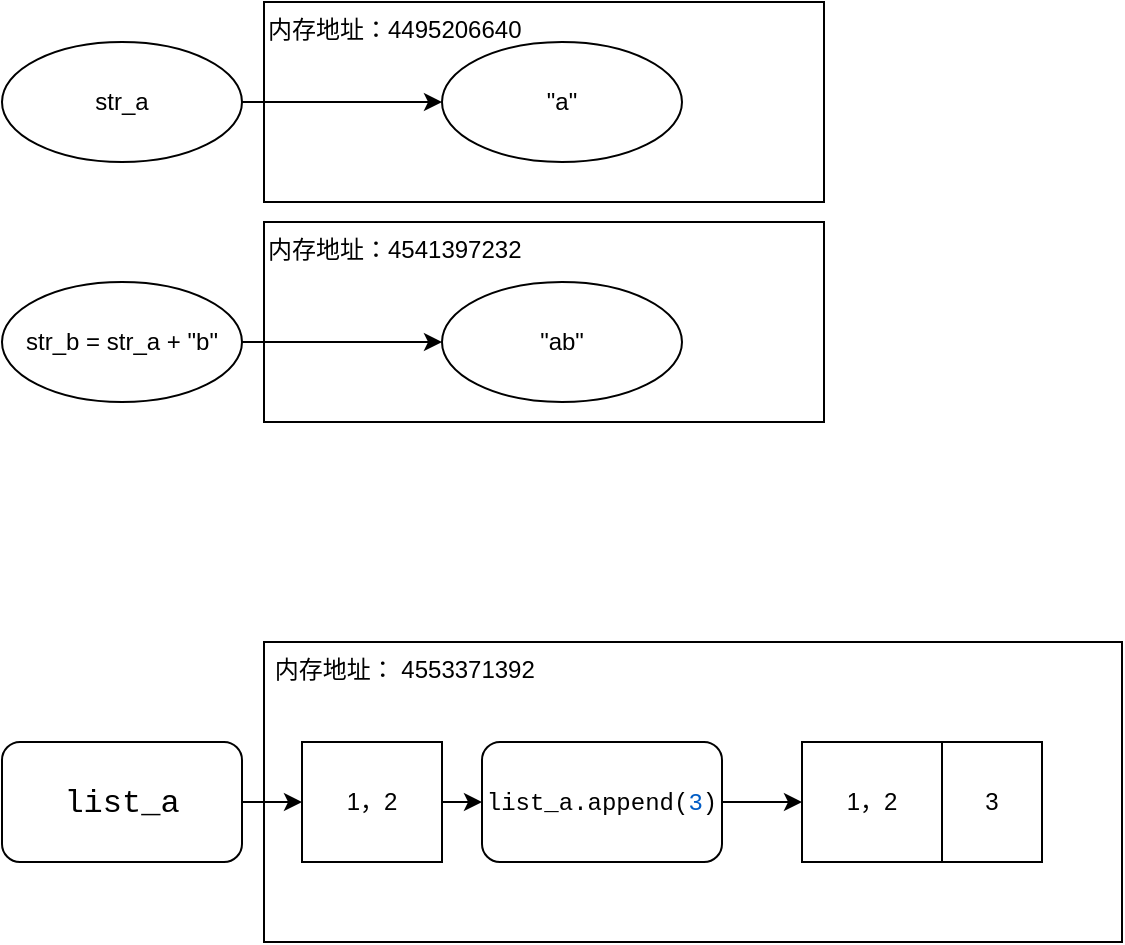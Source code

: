 <mxfile>
    <diagram id="YgnuVLffB1klH_Mxs7vr" name="Page-1">
        <mxGraphModel dx="831" dy="834" grid="1" gridSize="10" guides="1" tooltips="1" connect="1" arrows="1" fold="1" page="1" pageScale="1" pageWidth="4681" pageHeight="3300" math="0" shadow="0">
            <root>
                <mxCell id="0"/>
                <mxCell id="1" parent="0"/>
                <mxCell id="9" value="内存地址：4495206640" style="whiteSpace=wrap;html=1;align=left;verticalAlign=top;" vertex="1" parent="1">
                    <mxGeometry x="211" y="110" width="280" height="100" as="geometry"/>
                </mxCell>
                <mxCell id="33" value="内存地址：4541397232" style="whiteSpace=wrap;html=1;align=left;verticalAlign=top;" vertex="1" parent="1">
                    <mxGeometry x="211" y="220" width="280" height="100" as="geometry"/>
                </mxCell>
                <mxCell id="7" style="edgeStyle=none;html=1;exitX=1;exitY=0.5;exitDx=0;exitDy=0;entryX=0;entryY=0.5;entryDx=0;entryDy=0;" edge="1" parent="1" source="2" target="4">
                    <mxGeometry relative="1" as="geometry"/>
                </mxCell>
                <mxCell id="2" value="str_a" style="ellipse;whiteSpace=wrap;html=1;" vertex="1" parent="1">
                    <mxGeometry x="80" y="130" width="120" height="60" as="geometry"/>
                </mxCell>
                <mxCell id="4" value="&quot;a&quot;" style="ellipse;whiteSpace=wrap;html=1;" vertex="1" parent="1">
                    <mxGeometry x="300" y="130" width="120" height="60" as="geometry"/>
                </mxCell>
                <mxCell id="8" style="edgeStyle=none;html=1;exitX=1;exitY=0.5;exitDx=0;exitDy=0;" edge="1" parent="1" source="5" target="6">
                    <mxGeometry relative="1" as="geometry"/>
                </mxCell>
                <mxCell id="5" value="str_b = str_a + &quot;b&quot;" style="ellipse;whiteSpace=wrap;html=1;" vertex="1" parent="1">
                    <mxGeometry x="80" y="250" width="120" height="60" as="geometry"/>
                </mxCell>
                <mxCell id="6" value="&quot;ab&quot;" style="ellipse;whiteSpace=wrap;html=1;" vertex="1" parent="1">
                    <mxGeometry x="300" y="250" width="120" height="60" as="geometry"/>
                </mxCell>
                <mxCell id="16" value="&lt;div style=&quot;background-color: rgb(255 , 255 , 255) ; font-family: &amp;#34;firacode nerd font&amp;#34; , &amp;#34;menlo&amp;#34; , &amp;#34;monaco&amp;#34; , &amp;#34;courier new&amp;#34; , monospace ; font-size: 16px ; line-height: 24px&quot;&gt;list_a&lt;/div&gt;" style="rounded=1;whiteSpace=wrap;html=1;" vertex="1" parent="1">
                    <mxGeometry x="80" y="480" width="120" height="60" as="geometry"/>
                </mxCell>
                <mxCell id="23" value="&amp;nbsp;内存地址： 4553371392" style="whiteSpace=wrap;html=1;fontSize=12;align=left;verticalAlign=top;" vertex="1" parent="1">
                    <mxGeometry x="211" y="430" width="429" height="150" as="geometry"/>
                </mxCell>
                <mxCell id="21" style="html=1;exitX=1;exitY=0.5;exitDx=0;exitDy=0;entryX=0;entryY=0.5;entryDx=0;entryDy=0;fontSize=12;" edge="1" parent="1" source="16">
                    <mxGeometry relative="1" as="geometry">
                        <mxPoint x="230.0" y="510" as="targetPoint"/>
                    </mxGeometry>
                </mxCell>
                <mxCell id="32" style="edgeStyle=none;html=1;exitX=1;exitY=0.5;exitDx=0;exitDy=0;entryX=0;entryY=0.5;entryDx=0;entryDy=0;fontSize=12;" edge="1" parent="1" source="19" target="31">
                    <mxGeometry relative="1" as="geometry"/>
                </mxCell>
                <mxCell id="19" value="&lt;div style=&quot;background-color: rgb(255 , 255 , 255) ; font-family: &amp;#34;firacode nerd font&amp;#34; , &amp;#34;menlo&amp;#34; , &amp;#34;monaco&amp;#34; , &amp;#34;courier new&amp;#34; , monospace ; line-height: 24px&quot;&gt;list_a.append(&lt;span style=&quot;color: #005cc5&quot;&gt;3&lt;/span&gt;)&lt;/div&gt;" style="rounded=1;whiteSpace=wrap;html=1;" vertex="1" parent="1">
                    <mxGeometry x="320" y="480" width="120" height="60" as="geometry"/>
                </mxCell>
                <mxCell id="27" style="edgeStyle=none;html=1;exitX=1;exitY=0.5;exitDx=0;exitDy=0;entryX=0;entryY=0.5;entryDx=0;entryDy=0;fontSize=12;" edge="1" parent="1" source="26" target="19">
                    <mxGeometry relative="1" as="geometry"/>
                </mxCell>
                <mxCell id="26" value="1，2" style="whiteSpace=wrap;html=1;fontSize=12;" vertex="1" parent="1">
                    <mxGeometry x="230" y="480" width="70" height="60" as="geometry"/>
                </mxCell>
                <mxCell id="28" value="3" style="whiteSpace=wrap;html=1;fontSize=12;" vertex="1" parent="1">
                    <mxGeometry x="550" y="480" width="50" height="60" as="geometry"/>
                </mxCell>
                <mxCell id="31" value="1，2" style="whiteSpace=wrap;html=1;fontSize=12;" vertex="1" parent="1">
                    <mxGeometry x="480" y="480" width="70" height="60" as="geometry"/>
                </mxCell>
            </root>
        </mxGraphModel>
    </diagram>
</mxfile>
